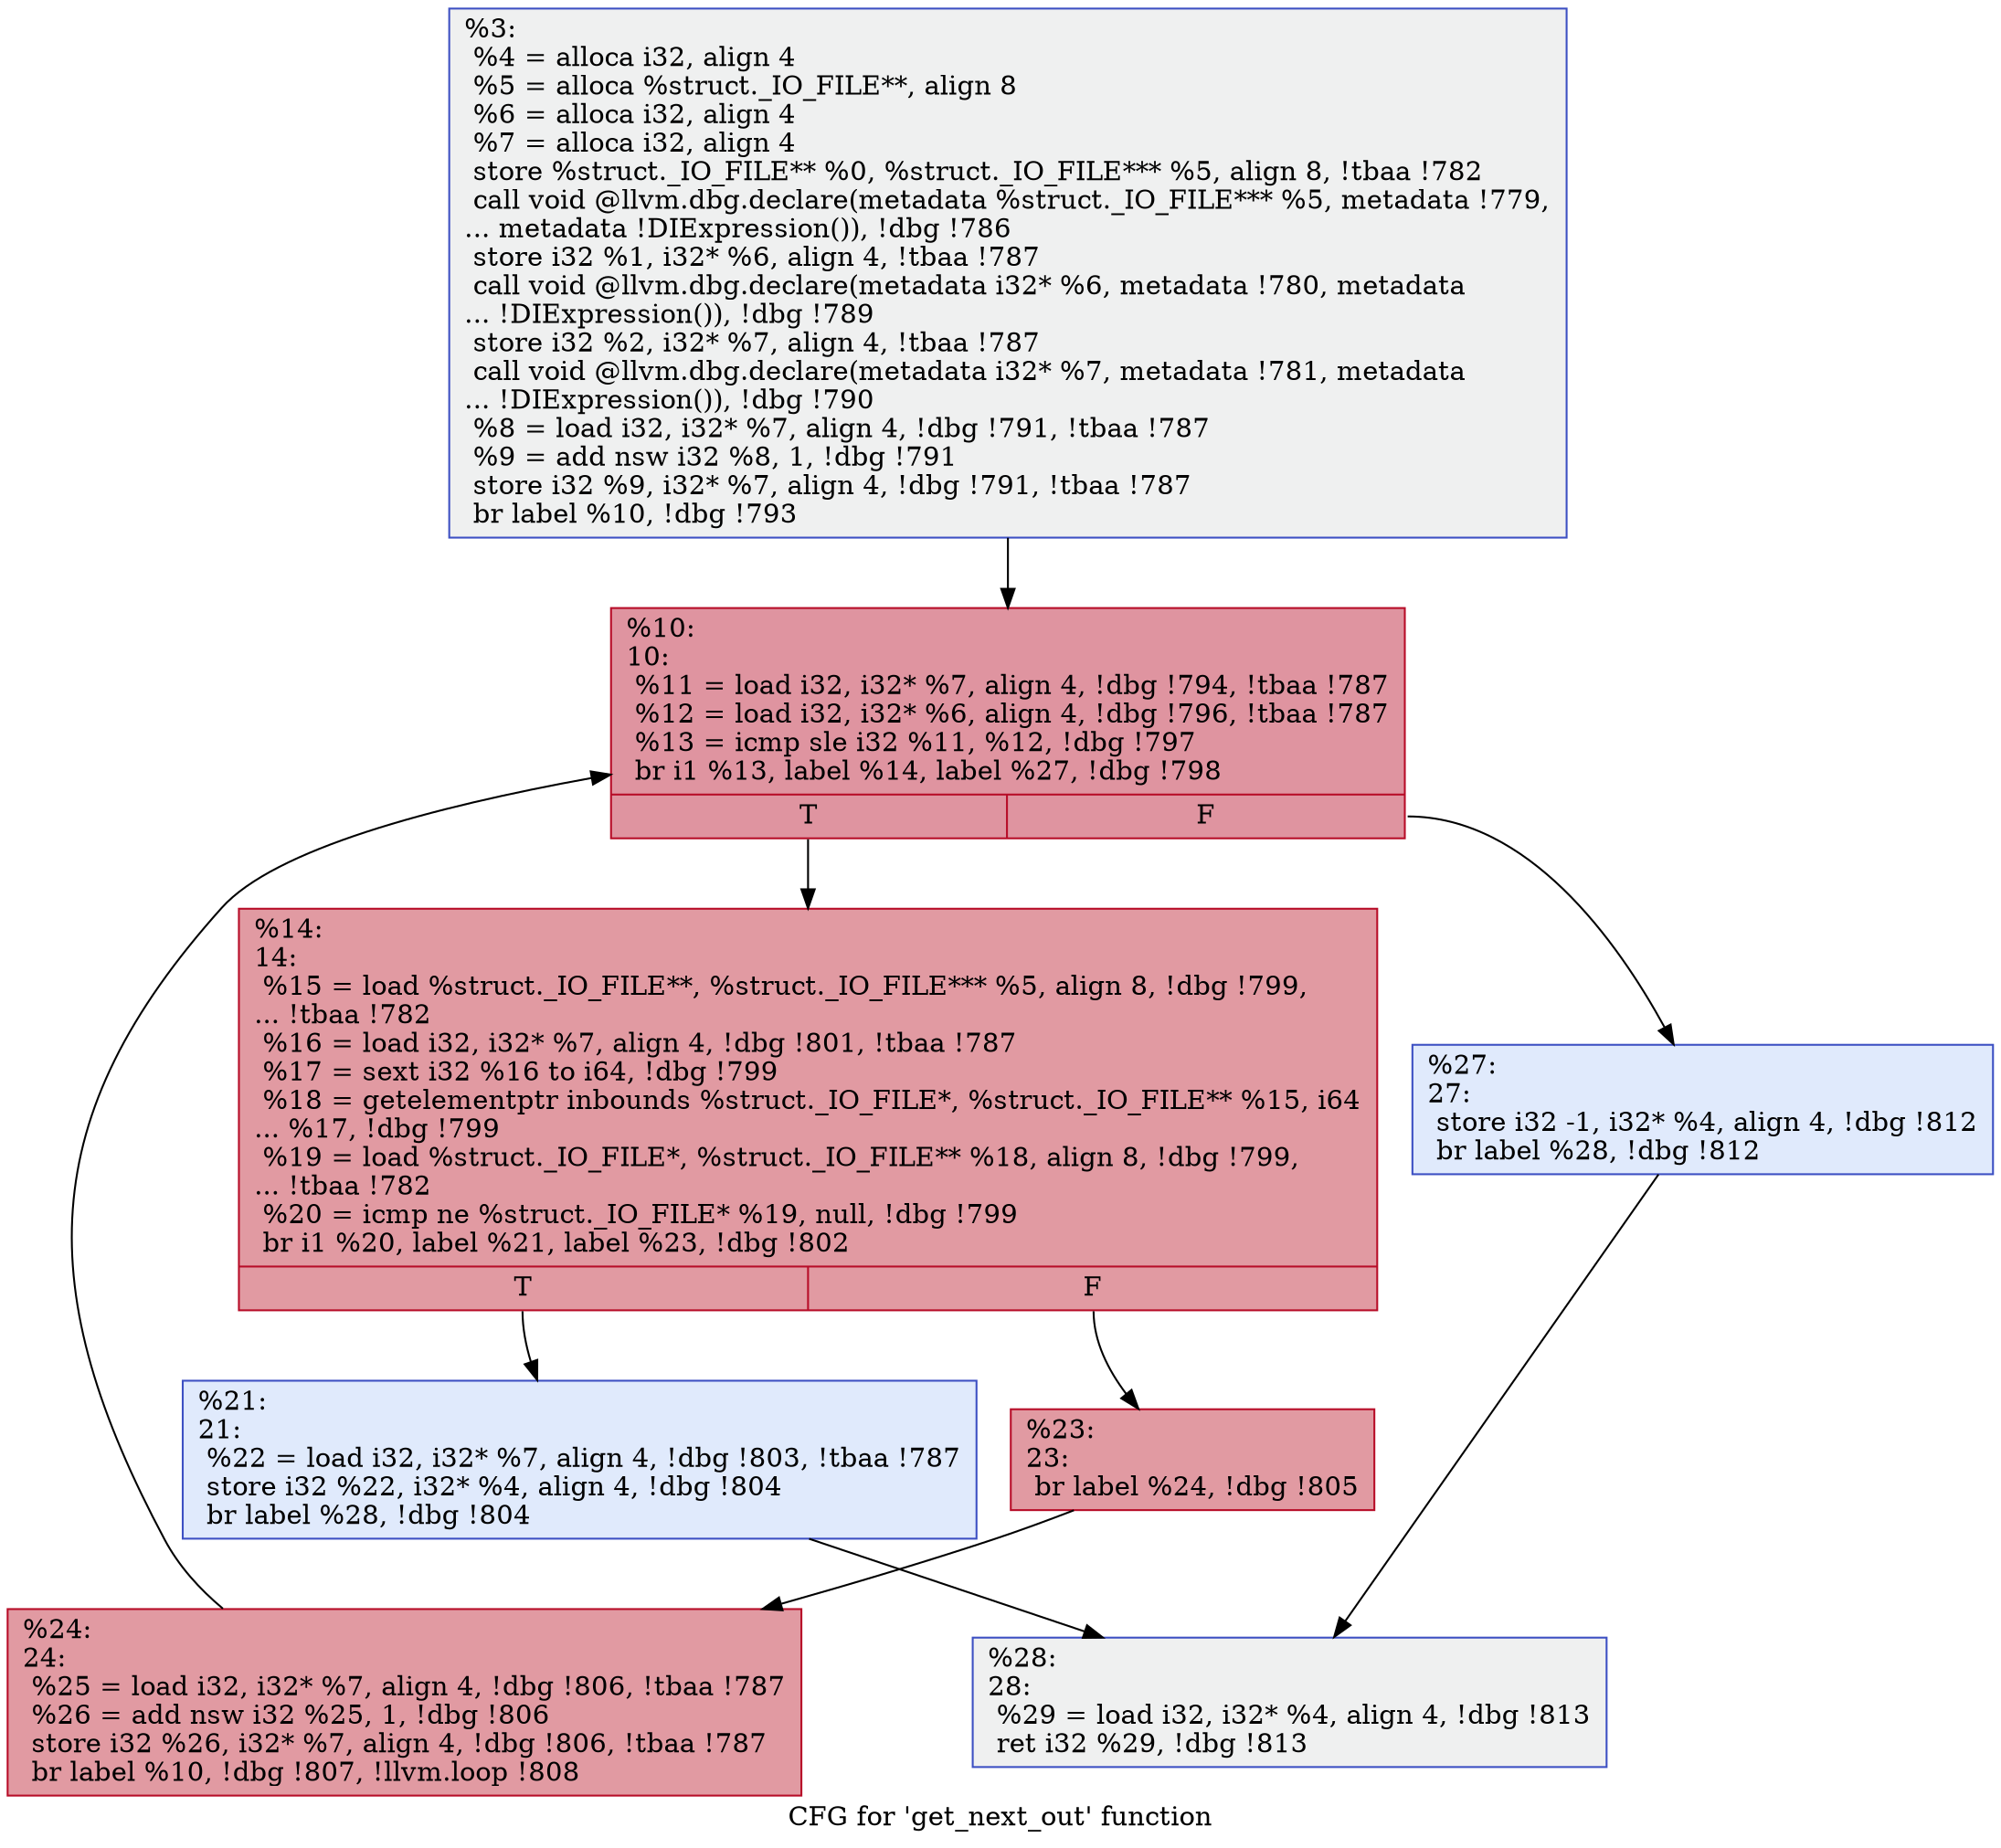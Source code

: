digraph "CFG for 'get_next_out' function" {
	label="CFG for 'get_next_out' function";

	Node0x2415260 [shape=record,color="#3d50c3ff", style=filled, fillcolor="#dbdcde70",label="{%3:\l  %4 = alloca i32, align 4\l  %5 = alloca %struct._IO_FILE**, align 8\l  %6 = alloca i32, align 4\l  %7 = alloca i32, align 4\l  store %struct._IO_FILE** %0, %struct._IO_FILE*** %5, align 8, !tbaa !782\l  call void @llvm.dbg.declare(metadata %struct._IO_FILE*** %5, metadata !779,\l... metadata !DIExpression()), !dbg !786\l  store i32 %1, i32* %6, align 4, !tbaa !787\l  call void @llvm.dbg.declare(metadata i32* %6, metadata !780, metadata\l... !DIExpression()), !dbg !789\l  store i32 %2, i32* %7, align 4, !tbaa !787\l  call void @llvm.dbg.declare(metadata i32* %7, metadata !781, metadata\l... !DIExpression()), !dbg !790\l  %8 = load i32, i32* %7, align 4, !dbg !791, !tbaa !787\l  %9 = add nsw i32 %8, 1, !dbg !791\l  store i32 %9, i32* %7, align 4, !dbg !791, !tbaa !787\l  br label %10, !dbg !793\l}"];
	Node0x2415260 -> Node0x24152b0;
	Node0x24152b0 [shape=record,color="#b70d28ff", style=filled, fillcolor="#b70d2870",label="{%10:\l10:                                               \l  %11 = load i32, i32* %7, align 4, !dbg !794, !tbaa !787\l  %12 = load i32, i32* %6, align 4, !dbg !796, !tbaa !787\l  %13 = icmp sle i32 %11, %12, !dbg !797\l  br i1 %13, label %14, label %27, !dbg !798\l|{<s0>T|<s1>F}}"];
	Node0x24152b0:s0 -> Node0x2415300;
	Node0x24152b0:s1 -> Node0x2415440;
	Node0x2415300 [shape=record,color="#b70d28ff", style=filled, fillcolor="#bb1b2c70",label="{%14:\l14:                                               \l  %15 = load %struct._IO_FILE**, %struct._IO_FILE*** %5, align 8, !dbg !799,\l... !tbaa !782\l  %16 = load i32, i32* %7, align 4, !dbg !801, !tbaa !787\l  %17 = sext i32 %16 to i64, !dbg !799\l  %18 = getelementptr inbounds %struct._IO_FILE*, %struct._IO_FILE** %15, i64\l... %17, !dbg !799\l  %19 = load %struct._IO_FILE*, %struct._IO_FILE** %18, align 8, !dbg !799,\l... !tbaa !782\l  %20 = icmp ne %struct._IO_FILE* %19, null, !dbg !799\l  br i1 %20, label %21, label %23, !dbg !802\l|{<s0>T|<s1>F}}"];
	Node0x2415300:s0 -> Node0x2415350;
	Node0x2415300:s1 -> Node0x24153a0;
	Node0x2415350 [shape=record,color="#3d50c3ff", style=filled, fillcolor="#b9d0f970",label="{%21:\l21:                                               \l  %22 = load i32, i32* %7, align 4, !dbg !803, !tbaa !787\l  store i32 %22, i32* %4, align 4, !dbg !804\l  br label %28, !dbg !804\l}"];
	Node0x2415350 -> Node0x2415490;
	Node0x24153a0 [shape=record,color="#b70d28ff", style=filled, fillcolor="#bb1b2c70",label="{%23:\l23:                                               \l  br label %24, !dbg !805\l}"];
	Node0x24153a0 -> Node0x24153f0;
	Node0x24153f0 [shape=record,color="#b70d28ff", style=filled, fillcolor="#bb1b2c70",label="{%24:\l24:                                               \l  %25 = load i32, i32* %7, align 4, !dbg !806, !tbaa !787\l  %26 = add nsw i32 %25, 1, !dbg !806\l  store i32 %26, i32* %7, align 4, !dbg !806, !tbaa !787\l  br label %10, !dbg !807, !llvm.loop !808\l}"];
	Node0x24153f0 -> Node0x24152b0;
	Node0x2415440 [shape=record,color="#3d50c3ff", style=filled, fillcolor="#b9d0f970",label="{%27:\l27:                                               \l  store i32 -1, i32* %4, align 4, !dbg !812\l  br label %28, !dbg !812\l}"];
	Node0x2415440 -> Node0x2415490;
	Node0x2415490 [shape=record,color="#3d50c3ff", style=filled, fillcolor="#dbdcde70",label="{%28:\l28:                                               \l  %29 = load i32, i32* %4, align 4, !dbg !813\l  ret i32 %29, !dbg !813\l}"];
}

